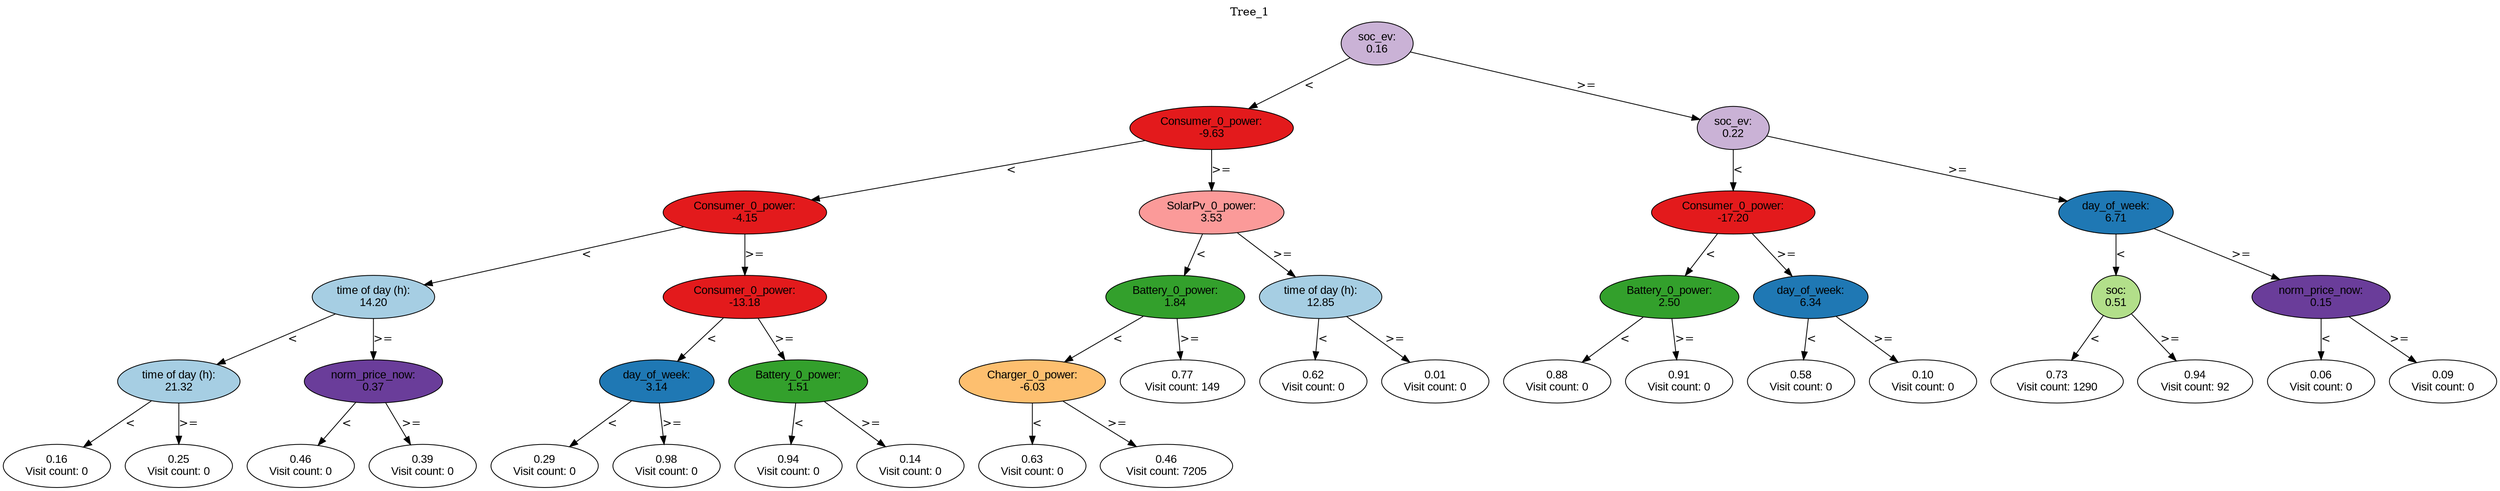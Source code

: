 digraph BST {
    node [fontname="Arial" style=filled colorscheme=paired12];
    0 [ label = "soc_ev:
0.16" fillcolor=9];
    1 [ label = "Consumer_0_power:
-9.63" fillcolor=6];
    2 [ label = "Consumer_0_power:
-4.15" fillcolor=6];
    3 [ label = "time of day (h):
14.20" fillcolor=1];
    4 [ label = "time of day (h):
21.32" fillcolor=1];
    5 [ label = "0.16
Visit count: 0" fillcolor=white];
    6 [ label = "0.25
Visit count: 0" fillcolor=white];
    7 [ label = "norm_price_now:
0.37" fillcolor=10];
    8 [ label = "0.46
Visit count: 0" fillcolor=white];
    9 [ label = "0.39
Visit count: 0" fillcolor=white];
    10 [ label = "Consumer_0_power:
-13.18" fillcolor=6];
    11 [ label = "day_of_week:
3.14" fillcolor=2];
    12 [ label = "0.29
Visit count: 0" fillcolor=white];
    13 [ label = "0.98
Visit count: 0" fillcolor=white];
    14 [ label = "Battery_0_power:
1.51" fillcolor=4];
    15 [ label = "0.94
Visit count: 0" fillcolor=white];
    16 [ label = "0.14
Visit count: 0" fillcolor=white];
    17 [ label = "SolarPv_0_power:
3.53" fillcolor=5];
    18 [ label = "Battery_0_power:
1.84" fillcolor=4];
    19 [ label = "Charger_0_power:
-6.03" fillcolor=7];
    20 [ label = "0.63
Visit count: 0" fillcolor=white];
    21 [ label = "0.46
Visit count: 7205" fillcolor=white];
    22 [ label = "0.77
Visit count: 149" fillcolor=white];
    23 [ label = "time of day (h):
12.85" fillcolor=1];
    24 [ label = "0.62
Visit count: 0" fillcolor=white];
    25 [ label = "0.01
Visit count: 0" fillcolor=white];
    26 [ label = "soc_ev:
0.22" fillcolor=9];
    27 [ label = "Consumer_0_power:
-17.20" fillcolor=6];
    28 [ label = "Battery_0_power:
2.50" fillcolor=4];
    29 [ label = "0.88
Visit count: 0" fillcolor=white];
    30 [ label = "0.91
Visit count: 0" fillcolor=white];
    31 [ label = "day_of_week:
6.34" fillcolor=2];
    32 [ label = "0.58
Visit count: 0" fillcolor=white];
    33 [ label = "0.10
Visit count: 0" fillcolor=white];
    34 [ label = "day_of_week:
6.71" fillcolor=2];
    35 [ label = "soc:
0.51" fillcolor=3];
    36 [ label = "0.73
Visit count: 1290" fillcolor=white];
    37 [ label = "0.94
Visit count: 92" fillcolor=white];
    38 [ label = "norm_price_now:
0.15" fillcolor=10];
    39 [ label = "0.06
Visit count: 0" fillcolor=white];
    40 [ label = "0.09
Visit count: 0" fillcolor=white];

    0  -> 1[ label = "<"];
    0  -> 26[ label = ">="];
    1  -> 2[ label = "<"];
    1  -> 17[ label = ">="];
    2  -> 3[ label = "<"];
    2  -> 10[ label = ">="];
    3  -> 4[ label = "<"];
    3  -> 7[ label = ">="];
    4  -> 5[ label = "<"];
    4  -> 6[ label = ">="];
    7  -> 8[ label = "<"];
    7  -> 9[ label = ">="];
    10  -> 11[ label = "<"];
    10  -> 14[ label = ">="];
    11  -> 12[ label = "<"];
    11  -> 13[ label = ">="];
    14  -> 15[ label = "<"];
    14  -> 16[ label = ">="];
    17  -> 18[ label = "<"];
    17  -> 23[ label = ">="];
    18  -> 19[ label = "<"];
    18  -> 22[ label = ">="];
    19  -> 20[ label = "<"];
    19  -> 21[ label = ">="];
    23  -> 24[ label = "<"];
    23  -> 25[ label = ">="];
    26  -> 27[ label = "<"];
    26  -> 34[ label = ">="];
    27  -> 28[ label = "<"];
    27  -> 31[ label = ">="];
    28  -> 29[ label = "<"];
    28  -> 30[ label = ">="];
    31  -> 32[ label = "<"];
    31  -> 33[ label = ">="];
    34  -> 35[ label = "<"];
    34  -> 38[ label = ">="];
    35  -> 36[ label = "<"];
    35  -> 37[ label = ">="];
    38  -> 39[ label = "<"];
    38  -> 40[ label = ">="];

    labelloc="t";
    label="Tree_1";
}